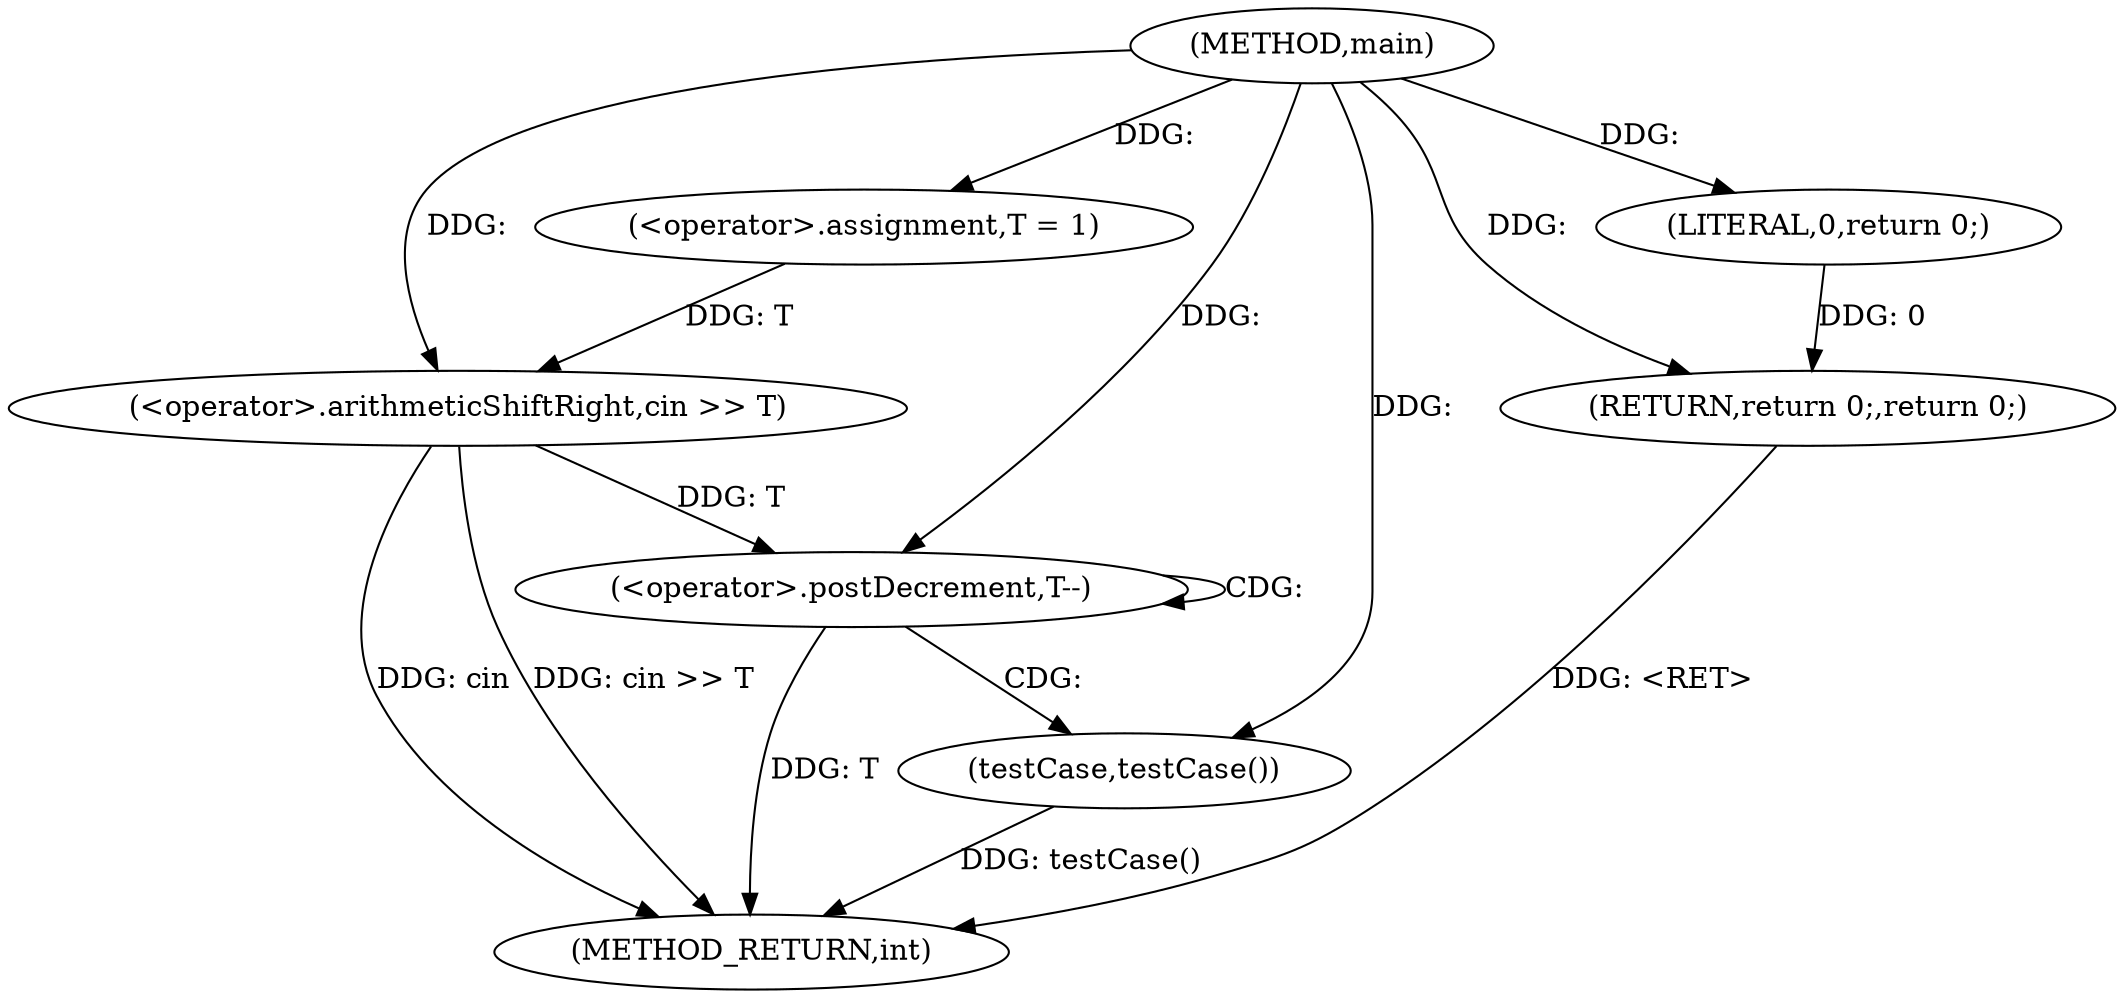 digraph "main" {  
"1000178" [label = "(METHOD,main)" ]
"1000193" [label = "(METHOD_RETURN,int)" ]
"1000181" [label = "(<operator>.assignment,T = 1)" ]
"1000184" [label = "(<operator>.arithmeticShiftRight,cin >> T)" ]
"1000191" [label = "(RETURN,return 0;,return 0;)" ]
"1000188" [label = "(<operator>.postDecrement,T--)" ]
"1000190" [label = "(testCase,testCase())" ]
"1000192" [label = "(LITERAL,0,return 0;)" ]
  "1000184" -> "1000193"  [ label = "DDG: cin >> T"] 
  "1000188" -> "1000193"  [ label = "DDG: T"] 
  "1000190" -> "1000193"  [ label = "DDG: testCase()"] 
  "1000191" -> "1000193"  [ label = "DDG: <RET>"] 
  "1000184" -> "1000193"  [ label = "DDG: cin"] 
  "1000178" -> "1000181"  [ label = "DDG: "] 
  "1000192" -> "1000191"  [ label = "DDG: 0"] 
  "1000178" -> "1000191"  [ label = "DDG: "] 
  "1000178" -> "1000184"  [ label = "DDG: "] 
  "1000181" -> "1000184"  [ label = "DDG: T"] 
  "1000178" -> "1000190"  [ label = "DDG: "] 
  "1000178" -> "1000192"  [ label = "DDG: "] 
  "1000184" -> "1000188"  [ label = "DDG: T"] 
  "1000178" -> "1000188"  [ label = "DDG: "] 
  "1000188" -> "1000188"  [ label = "CDG: "] 
  "1000188" -> "1000190"  [ label = "CDG: "] 
}
